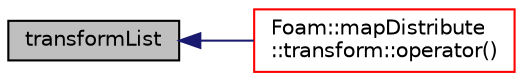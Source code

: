 digraph "transformList"
{
  bgcolor="transparent";
  edge [fontname="Helvetica",fontsize="10",labelfontname="Helvetica",labelfontsize="10"];
  node [fontname="Helvetica",fontsize="10",shape=record];
  rankdir="LR";
  Node83619 [label="transformList",height=0.2,width=0.4,color="black", fillcolor="grey75", style="filled", fontcolor="black"];
  Node83619 -> Node83620 [dir="back",color="midnightblue",fontsize="10",style="solid",fontname="Helvetica"];
  Node83620 [label="Foam::mapDistribute\l::transform::operator()",height=0.2,width=0.4,color="red",URL="$a28517.html#a9877c3fcc9abb65d2cccf1954f941950"];
}
